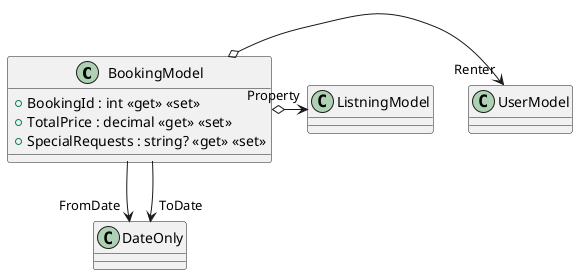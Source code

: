 @startuml
class BookingModel {
    + BookingId : int <<get>> <<set>>
    + TotalPrice : decimal <<get>> <<set>>
    + SpecialRequests : string? <<get>> <<set>>
}
BookingModel o-> "Renter" UserModel
BookingModel o-> "Property" ListningModel
BookingModel --> "FromDate" DateOnly
BookingModel --> "ToDate" DateOnly
@enduml
